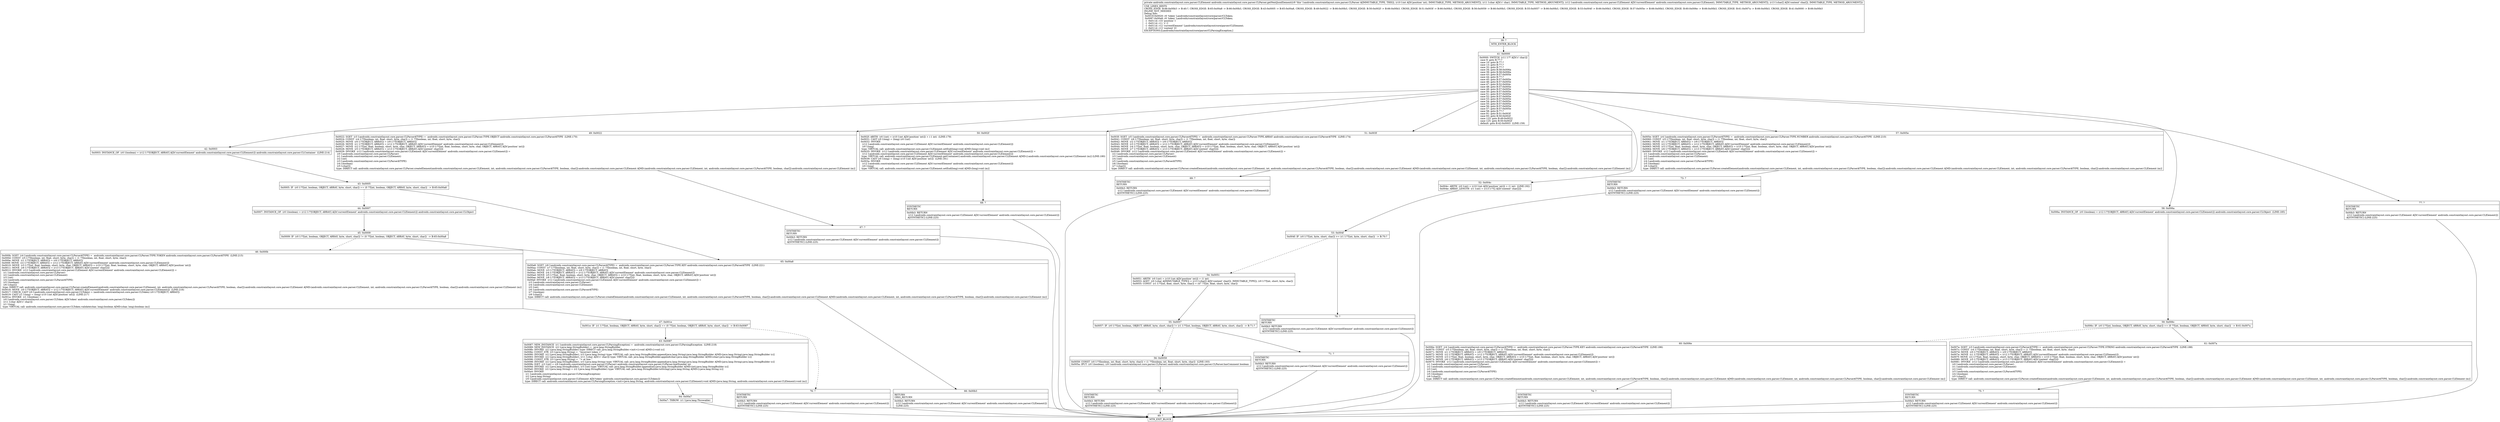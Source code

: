 digraph "CFG forandroidx.constraintlayout.core.parser.CLParser.getNextJsonElement(ICLandroidx\/constraintlayout\/core\/parser\/CLElement;[C)Landroidx\/constraintlayout\/core\/parser\/CLElement;" {
Node_39 [shape=record,label="{39\:\ ?|MTH_ENTER_BLOCK\l}"];
Node_41 [shape=record,label="{41\:\ 0x0000|0x0000: SWITCH  (r11 I:?? A[D('c' char)])\l case 9: goto B:77:?\l case 10: goto B:77:?\l case 13: goto B:77:?\l case 32: goto B:77:?\l case 34: goto B:58:0x006a\l case 39: goto B:58:0x006a\l case 43: goto B:57:0x005e\l case 44: goto B:77:?\l case 45: goto B:57:0x005e\l case 46: goto B:57:0x005e\l case 47: goto B:52:0x004c\l case 48: goto B:57:0x005e\l case 49: goto B:57:0x005e\l case 50: goto B:57:0x005e\l case 51: goto B:57:0x005e\l case 52: goto B:57:0x005e\l case 53: goto B:57:0x005e\l case 54: goto B:57:0x005e\l case 55: goto B:57:0x005e\l case 56: goto B:57:0x005e\l case 57: goto B:57:0x005e\l case 58: goto B:77:?\l case 91: goto B:51:0x003f\l case 93: goto B:50:0x002f\l case 123: goto B:49:0x0022\l case 125: goto B:50:0x002f\l default: goto B:42:0x0003  (LINE:159)\l}"];
Node_42 [shape=record,label="{42\:\ 0x0003|0x0003: INSTANCE_OF  (r0 I:boolean) = (r12 I:??[OBJECT, ARRAY] A[D('currentElement' androidx.constraintlayout.core.parser.CLElement)]) androidx.constraintlayout.core.parser.CLContainer  (LINE:214)\l}"];
Node_43 [shape=record,label="{43\:\ 0x0005|0x0005: IF  (r0 I:??[int, boolean, OBJECT, ARRAY, byte, short, char]) == (0 ??[int, boolean, OBJECT, ARRAY, byte, short, char])  \-\> B:65:0x00a8 \l}"];
Node_44 [shape=record,label="{44\:\ 0x0007|0x0007: INSTANCE_OF  (r0 I:boolean) = (r12 I:??[OBJECT, ARRAY] A[D('currentElement' androidx.constraintlayout.core.parser.CLElement)]) androidx.constraintlayout.core.parser.CLObject \l}"];
Node_45 [shape=record,label="{45\:\ 0x0009|0x0009: IF  (r0 I:??[int, boolean, OBJECT, ARRAY, byte, short, char]) != (0 ??[int, boolean, OBJECT, ARRAY, byte, short, char])  \-\> B:65:0x00a8 \l}"];
Node_46 [shape=record,label="{46\:\ 0x000b|0x000b: SGET  (r4 I:androidx.constraintlayout.core.parser.CLParser$TYPE) =  androidx.constraintlayout.core.parser.CLParser.TYPE.TOKEN androidx.constraintlayout.core.parser.CLParser$TYPE  (LINE:215)\l0x000d: CONST  (r5 I:??[boolean, int, float, short, byte, char]) = (1 ??[boolean, int, float, short, byte, char]) \l0x000e: MOVE  (r1 I:??[OBJECT, ARRAY]) = (r9 I:??[OBJECT, ARRAY]) \l0x000f: MOVE  (r2 I:??[OBJECT, ARRAY]) = (r12 I:??[OBJECT, ARRAY] A[D('currentElement' androidx.constraintlayout.core.parser.CLElement)]) \l0x0010: MOVE  (r3 I:??[int, float, boolean, short, byte, char, OBJECT, ARRAY]) = (r10 I:??[int, float, boolean, short, byte, char, OBJECT, ARRAY] A[D('position' int)]) \l0x0011: MOVE  (r6 I:??[OBJECT, ARRAY]) = (r13 I:??[OBJECT, ARRAY] A[D('content' char[])]) \l0x0012: INVOKE  (r12 I:androidx.constraintlayout.core.parser.CLElement A[D('currentElement' androidx.constraintlayout.core.parser.CLElement)]) = \l  (r1 I:androidx.constraintlayout.core.parser.CLParser)\l  (r2 I:androidx.constraintlayout.core.parser.CLElement)\l  (r3 I:int)\l  (r4 I:androidx.constraintlayout.core.parser.CLParser$TYPE)\l  (r5 I:boolean)\l  (r6 I:char[])\l type: DIRECT call: androidx.constraintlayout.core.parser.CLParser.createElement(androidx.constraintlayout.core.parser.CLElement, int, androidx.constraintlayout.core.parser.CLParser$TYPE, boolean, char[]):androidx.constraintlayout.core.parser.CLElement A[MD:(androidx.constraintlayout.core.parser.CLElement, int, androidx.constraintlayout.core.parser.CLParser$TYPE, boolean, char[]):androidx.constraintlayout.core.parser.CLElement (m)]\l0x0016: MOVE  (r0 I:??[OBJECT, ARRAY]) = (r12 I:??[OBJECT, ARRAY] A[D('currentElement' androidx.constraintlayout.core.parser.CLElement)])  (LINE:216)\l0x0017: CHECK_CAST (r0 I:androidx.constraintlayout.core.parser.CLToken) = (androidx.constraintlayout.core.parser.CLToken) (r0 I:??[OBJECT, ARRAY]) \l0x0019: CAST (r1 I:long) = (long) (r10 I:int A[D('position' int)])  (LINE:217)\l0x001a: INVOKE  (r1 I:boolean) = \l  (r0 I:androidx.constraintlayout.core.parser.CLToken A[D('token' androidx.constraintlayout.core.parser.CLToken)])\l  (r11 I:char A[D('c' char)])\l  (r1 I:long)\l type: VIRTUAL call: androidx.constraintlayout.core.parser.CLToken.validate(char, long):boolean A[MD:(char, long):boolean (m)]\l}"];
Node_47 [shape=record,label="{47\:\ 0x001e|0x001e: IF  (r1 I:??[int, boolean, OBJECT, ARRAY, byte, short, char]) == (0 ??[int, boolean, OBJECT, ARRAY, byte, short, char])  \-\> B:63:0x0087 \l}"];
Node_63 [shape=record,label="{63\:\ 0x0087|0x0087: NEW_INSTANCE  (r1 I:androidx.constraintlayout.core.parser.CLParsingException) =  androidx.constraintlayout.core.parser.CLParsingException  (LINE:218)\l0x0089: NEW_INSTANCE  (r2 I:java.lang.StringBuilder) =  java.lang.StringBuilder \l0x008b: INVOKE  (r2 I:java.lang.StringBuilder) type: DIRECT call: java.lang.StringBuilder.\<init\>():void A[MD:():void (c)]\l0x008e: CONST_STR  (r3 I:java.lang.String) =  \"incorrect token \<\" \l0x0090: INVOKE  (r2 I:java.lang.StringBuilder), (r3 I:java.lang.String) type: VIRTUAL call: java.lang.StringBuilder.append(java.lang.String):java.lang.StringBuilder A[MD:(java.lang.String):java.lang.StringBuilder (c)]\l0x0093: INVOKE  (r2 I:java.lang.StringBuilder), (r11 I:char A[D('c' char)]) type: VIRTUAL call: java.lang.StringBuilder.append(char):java.lang.StringBuilder A[MD:(char):java.lang.StringBuilder (c)]\l0x0096: CONST_STR  (r3 I:java.lang.String) =  \"\> at line \" \l0x0098: INVOKE  (r2 I:java.lang.StringBuilder), (r3 I:java.lang.String) type: VIRTUAL call: java.lang.StringBuilder.append(java.lang.String):java.lang.StringBuilder A[MD:(java.lang.String):java.lang.StringBuilder (c)]\l0x009b: IGET  (r3 I:int) = (r9 I:androidx.constraintlayout.core.parser.CLParser) androidx.constraintlayout.core.parser.CLParser.lineNumber int \l0x009d: INVOKE  (r2 I:java.lang.StringBuilder), (r3 I:int) type: VIRTUAL call: java.lang.StringBuilder.append(int):java.lang.StringBuilder A[MD:(int):java.lang.StringBuilder (c)]\l0x00a0: INVOKE  (r2 I:java.lang.String) = (r2 I:java.lang.StringBuilder) type: VIRTUAL call: java.lang.StringBuilder.toString():java.lang.String A[MD:():java.lang.String (c)]\l0x00a4: INVOKE  \l  (r1 I:androidx.constraintlayout.core.parser.CLParsingException)\l  (r2 I:java.lang.String)\l  (r0 I:androidx.constraintlayout.core.parser.CLElement A[D('token' androidx.constraintlayout.core.parser.CLToken)])\l type: DIRECT call: androidx.constraintlayout.core.parser.CLParsingException.\<init\>(java.lang.String, androidx.constraintlayout.core.parser.CLElement):void A[MD:(java.lang.String, androidx.constraintlayout.core.parser.CLElement):void (m)]\l}"];
Node_64 [shape=record,label="{64\:\ 0x00a7|0x00a7: THROW  (r1 I:java.lang.Throwable) \l}"];
Node_40 [shape=record,label="{40\:\ ?|MTH_EXIT_BLOCK\l}"];
Node_76 [shape=record,label="{76\:\ ?|SYNTHETIC\lRETURN\l|0x00b3: RETURN  \l  (r12 I:androidx.constraintlayout.core.parser.CLElement A[D('currentElement' androidx.constraintlayout.core.parser.CLElement)])\l A[SYNTHETIC] (LINE:225)\l}"];
Node_65 [shape=record,label="{65\:\ 0x00a8|0x00a8: SGET  (r6 I:androidx.constraintlayout.core.parser.CLParser$TYPE) =  androidx.constraintlayout.core.parser.CLParser.TYPE.KEY androidx.constraintlayout.core.parser.CLParser$TYPE  (LINE:221)\l0x00aa: CONST  (r7 I:??[boolean, int, float, short, byte, char]) = (1 ??[boolean, int, float, short, byte, char]) \l0x00ab: MOVE  (r3 I:??[OBJECT, ARRAY]) = (r9 I:??[OBJECT, ARRAY]) \l0x00ac: MOVE  (r4 I:??[OBJECT, ARRAY]) = (r12 I:??[OBJECT, ARRAY] A[D('currentElement' androidx.constraintlayout.core.parser.CLElement)]) \l0x00ad: MOVE  (r5 I:??[int, float, boolean, short, byte, char, OBJECT, ARRAY]) = (r10 I:??[int, float, boolean, short, byte, char, OBJECT, ARRAY] A[D('position' int)]) \l0x00ae: MOVE  (r8 I:??[OBJECT, ARRAY]) = (r13 I:??[OBJECT, ARRAY] A[D('content' char[])]) \l0x00af: INVOKE  (r12 I:androidx.constraintlayout.core.parser.CLElement A[D('currentElement' androidx.constraintlayout.core.parser.CLElement)]) = \l  (r3 I:androidx.constraintlayout.core.parser.CLParser)\l  (r4 I:androidx.constraintlayout.core.parser.CLElement)\l  (r5 I:int)\l  (r6 I:androidx.constraintlayout.core.parser.CLParser$TYPE)\l  (r7 I:boolean)\l  (r8 I:char[])\l type: DIRECT call: androidx.constraintlayout.core.parser.CLParser.createElement(androidx.constraintlayout.core.parser.CLElement, int, androidx.constraintlayout.core.parser.CLParser$TYPE, boolean, char[]):androidx.constraintlayout.core.parser.CLElement A[MD:(androidx.constraintlayout.core.parser.CLElement, int, androidx.constraintlayout.core.parser.CLParser$TYPE, boolean, char[]):androidx.constraintlayout.core.parser.CLElement (m)]\l}"];
Node_66 [shape=record,label="{66\:\ 0x00b3|RETURN\lORIG_RETURN\l|0x00b3: RETURN  \l  (r12 I:androidx.constraintlayout.core.parser.CLElement A[D('currentElement' androidx.constraintlayout.core.parser.CLElement)])\l  (LINE:225)\l}"];
Node_49 [shape=record,label="{49\:\ 0x0022|0x0022: SGET  (r3 I:androidx.constraintlayout.core.parser.CLParser$TYPE) =  androidx.constraintlayout.core.parser.CLParser.TYPE.OBJECT androidx.constraintlayout.core.parser.CLParser$TYPE  (LINE:170)\l0x0024: CONST  (r4 I:??[boolean, int, float, short, byte, char]) = (1 ??[boolean, int, float, short, byte, char]) \l0x0025: MOVE  (r0 I:??[OBJECT, ARRAY]) = (r9 I:??[OBJECT, ARRAY]) \l0x0026: MOVE  (r1 I:??[OBJECT, ARRAY]) = (r12 I:??[OBJECT, ARRAY] A[D('currentElement' androidx.constraintlayout.core.parser.CLElement)]) \l0x0027: MOVE  (r2 I:??[int, float, boolean, short, byte, char, OBJECT, ARRAY]) = (r10 I:??[int, float, boolean, short, byte, char, OBJECT, ARRAY] A[D('position' int)]) \l0x0028: MOVE  (r5 I:??[OBJECT, ARRAY]) = (r13 I:??[OBJECT, ARRAY] A[D('content' char[])]) \l0x0029: INVOKE  (r12 I:androidx.constraintlayout.core.parser.CLElement A[D('currentElement' androidx.constraintlayout.core.parser.CLElement)]) = \l  (r0 I:androidx.constraintlayout.core.parser.CLParser)\l  (r1 I:androidx.constraintlayout.core.parser.CLElement)\l  (r2 I:int)\l  (r3 I:androidx.constraintlayout.core.parser.CLParser$TYPE)\l  (r4 I:boolean)\l  (r5 I:char[])\l type: DIRECT call: androidx.constraintlayout.core.parser.CLParser.createElement(androidx.constraintlayout.core.parser.CLElement, int, androidx.constraintlayout.core.parser.CLParser$TYPE, boolean, char[]):androidx.constraintlayout.core.parser.CLElement A[MD:(androidx.constraintlayout.core.parser.CLElement, int, androidx.constraintlayout.core.parser.CLParser$TYPE, boolean, char[]):androidx.constraintlayout.core.parser.CLElement (m)]\l}"];
Node_67 [shape=record,label="{67\:\ ?|SYNTHETIC\lRETURN\l|0x00b3: RETURN  \l  (r12 I:androidx.constraintlayout.core.parser.CLElement A[D('currentElement' androidx.constraintlayout.core.parser.CLElement)])\l A[SYNTHETIC] (LINE:225)\l}"];
Node_50 [shape=record,label="{50\:\ 0x002f|0x002f: ARITH  (r0 I:int) = (r10 I:int A[D('position' int)]) + (\-1 int)  (LINE:179)\l0x0031: CAST (r0 I:long) = (long) (r0 I:int) \l0x0032: INVOKE  \l  (r12 I:androidx.constraintlayout.core.parser.CLElement A[D('currentElement' androidx.constraintlayout.core.parser.CLElement)])\l  (r0 I:long)\l type: VIRTUAL call: androidx.constraintlayout.core.parser.CLElement.setEnd(long):void A[MD:(long):void (m)]\l0x0035: INVOKE  (r12 I:androidx.constraintlayout.core.parser.CLElement A[D('currentElement' androidx.constraintlayout.core.parser.CLElement)]) = \l  (r12 I:androidx.constraintlayout.core.parser.CLElement A[D('currentElement' androidx.constraintlayout.core.parser.CLElement)])\l type: VIRTUAL call: androidx.constraintlayout.core.parser.CLElement.getContainer():androidx.constraintlayout.core.parser.CLElement A[MD:():androidx.constraintlayout.core.parser.CLElement (m)] (LINE:180)\l0x0039: CAST (r0 I:long) = (long) (r10 I:int A[D('position' int)])  (LINE:181)\l0x003a: INVOKE  \l  (r12 I:androidx.constraintlayout.core.parser.CLElement A[D('currentElement' androidx.constraintlayout.core.parser.CLElement)])\l  (r0 I:long)\l type: VIRTUAL call: androidx.constraintlayout.core.parser.CLElement.setEnd(long):void A[MD:(long):void (m)]\l}"];
Node_68 [shape=record,label="{68\:\ ?|SYNTHETIC\lRETURN\l|0x00b3: RETURN  \l  (r12 I:androidx.constraintlayout.core.parser.CLElement A[D('currentElement' androidx.constraintlayout.core.parser.CLElement)])\l A[SYNTHETIC] (LINE:225)\l}"];
Node_51 [shape=record,label="{51\:\ 0x003f|0x003f: SGET  (r5 I:androidx.constraintlayout.core.parser.CLParser$TYPE) =  androidx.constraintlayout.core.parser.CLParser.TYPE.ARRAY androidx.constraintlayout.core.parser.CLParser$TYPE  (LINE:174)\l0x0041: CONST  (r6 I:??[boolean, int, float, short, byte, char]) = (1 ??[boolean, int, float, short, byte, char]) \l0x0042: MOVE  (r2 I:??[OBJECT, ARRAY]) = (r9 I:??[OBJECT, ARRAY]) \l0x0043: MOVE  (r3 I:??[OBJECT, ARRAY]) = (r12 I:??[OBJECT, ARRAY] A[D('currentElement' androidx.constraintlayout.core.parser.CLElement)]) \l0x0044: MOVE  (r4 I:??[int, float, boolean, short, byte, char, OBJECT, ARRAY]) = (r10 I:??[int, float, boolean, short, byte, char, OBJECT, ARRAY] A[D('position' int)]) \l0x0045: MOVE  (r7 I:??[OBJECT, ARRAY]) = (r13 I:??[OBJECT, ARRAY] A[D('content' char[])]) \l0x0046: INVOKE  (r12 I:androidx.constraintlayout.core.parser.CLElement A[D('currentElement' androidx.constraintlayout.core.parser.CLElement)]) = \l  (r2 I:androidx.constraintlayout.core.parser.CLParser)\l  (r3 I:androidx.constraintlayout.core.parser.CLElement)\l  (r4 I:int)\l  (r5 I:androidx.constraintlayout.core.parser.CLParser$TYPE)\l  (r6 I:boolean)\l  (r7 I:char[])\l type: DIRECT call: androidx.constraintlayout.core.parser.CLParser.createElement(androidx.constraintlayout.core.parser.CLElement, int, androidx.constraintlayout.core.parser.CLParser$TYPE, boolean, char[]):androidx.constraintlayout.core.parser.CLElement A[MD:(androidx.constraintlayout.core.parser.CLElement, int, androidx.constraintlayout.core.parser.CLParser$TYPE, boolean, char[]):androidx.constraintlayout.core.parser.CLElement (m)]\l}"];
Node_69 [shape=record,label="{69\:\ ?|SYNTHETIC\lRETURN\l|0x00b3: RETURN  \l  (r12 I:androidx.constraintlayout.core.parser.CLElement A[D('currentElement' androidx.constraintlayout.core.parser.CLElement)])\l A[SYNTHETIC] (LINE:225)\l}"];
Node_52 [shape=record,label="{52\:\ 0x004c|0x004c: ARITH  (r0 I:int) = (r10 I:int A[D('position' int)]) + (1 int)  (LINE:192)\l0x004e: ARRAY_LENGTH  (r1 I:int) = (r13 I:??[] A[D('content' char[])]) \l}"];
Node_53 [shape=record,label="{53\:\ 0x004f|0x004f: IF  (r0 I:??[int, byte, short, char]) \>= (r1 I:??[int, byte, short, char])  \-\> B:70:? \l}"];
Node_54 [shape=record,label="{54\:\ 0x0051|0x0051: ARITH  (r0 I:int) = (r10 I:int A[D('position' int)]) + (1 int) \l0x0053: AGET  (r0 I:char A[IMMUTABLE_TYPE]) = (r13 I:char[] A[D('content' char[]), IMMUTABLE_TYPE]), (r0 I:??[int, short, byte, char]) \l0x0055: CONST  (r1 I:??[int, float, short, byte, char]) = (47 ??[int, float, short, byte, char]) \l}"];
Node_55 [shape=record,label="{55\:\ 0x0057|0x0057: IF  (r0 I:??[int, boolean, OBJECT, ARRAY, byte, short, char]) != (r1 I:??[int, boolean, OBJECT, ARRAY, byte, short, char])  \-\> B:71:? \l}"];
Node_56 [shape=record,label="{56\:\ 0x0059|0x0059: CONST  (r0 I:??[boolean, int, float, short, byte, char]) = (1 ??[boolean, int, float, short, byte, char])  (LINE:193)\l0x005a: IPUT  (r0 I:boolean), (r9 I:androidx.constraintlayout.core.parser.CLParser) androidx.constraintlayout.core.parser.CLParser.hasComment boolean \l}"];
Node_72 [shape=record,label="{72\:\ ?|SYNTHETIC\lRETURN\l|0x00b3: RETURN  \l  (r12 I:androidx.constraintlayout.core.parser.CLElement A[D('currentElement' androidx.constraintlayout.core.parser.CLElement)])\l A[SYNTHETIC] (LINE:225)\l}"];
Node_71 [shape=record,label="{71\:\ ?|SYNTHETIC\lRETURN\l|0x00b3: RETURN  \l  (r12 I:androidx.constraintlayout.core.parser.CLElement A[D('currentElement' androidx.constraintlayout.core.parser.CLElement)])\l A[SYNTHETIC] (LINE:225)\l}"];
Node_70 [shape=record,label="{70\:\ ?|SYNTHETIC\lRETURN\l|0x00b3: RETURN  \l  (r12 I:androidx.constraintlayout.core.parser.CLElement A[D('currentElement' androidx.constraintlayout.core.parser.CLElement)])\l A[SYNTHETIC] (LINE:225)\l}"];
Node_57 [shape=record,label="{57\:\ 0x005e|0x005e: SGET  (r4 I:androidx.constraintlayout.core.parser.CLParser$TYPE) =  androidx.constraintlayout.core.parser.CLParser.TYPE.NUMBER androidx.constraintlayout.core.parser.CLParser$TYPE  (LINE:210)\l0x0060: CONST  (r5 I:??[boolean, int, float, short, byte, char]) = (1 ??[boolean, int, float, short, byte, char]) \l0x0061: MOVE  (r1 I:??[OBJECT, ARRAY]) = (r9 I:??[OBJECT, ARRAY]) \l0x0062: MOVE  (r2 I:??[OBJECT, ARRAY]) = (r12 I:??[OBJECT, ARRAY] A[D('currentElement' androidx.constraintlayout.core.parser.CLElement)]) \l0x0063: MOVE  (r3 I:??[int, float, boolean, short, byte, char, OBJECT, ARRAY]) = (r10 I:??[int, float, boolean, short, byte, char, OBJECT, ARRAY] A[D('position' int)]) \l0x0064: MOVE  (r6 I:??[OBJECT, ARRAY]) = (r13 I:??[OBJECT, ARRAY] A[D('content' char[])]) \l0x0065: INVOKE  (r12 I:androidx.constraintlayout.core.parser.CLElement A[D('currentElement' androidx.constraintlayout.core.parser.CLElement)]) = \l  (r1 I:androidx.constraintlayout.core.parser.CLParser)\l  (r2 I:androidx.constraintlayout.core.parser.CLElement)\l  (r3 I:int)\l  (r4 I:androidx.constraintlayout.core.parser.CLParser$TYPE)\l  (r5 I:boolean)\l  (r6 I:char[])\l type: DIRECT call: androidx.constraintlayout.core.parser.CLParser.createElement(androidx.constraintlayout.core.parser.CLElement, int, androidx.constraintlayout.core.parser.CLParser$TYPE, boolean, char[]):androidx.constraintlayout.core.parser.CLElement A[MD:(androidx.constraintlayout.core.parser.CLElement, int, androidx.constraintlayout.core.parser.CLParser$TYPE, boolean, char[]):androidx.constraintlayout.core.parser.CLElement (m)]\l}"];
Node_73 [shape=record,label="{73\:\ ?|SYNTHETIC\lRETURN\l|0x00b3: RETURN  \l  (r12 I:androidx.constraintlayout.core.parser.CLElement A[D('currentElement' androidx.constraintlayout.core.parser.CLElement)])\l A[SYNTHETIC] (LINE:225)\l}"];
Node_58 [shape=record,label="{58\:\ 0x006a|0x006a: INSTANCE_OF  (r0 I:boolean) = (r12 I:??[OBJECT, ARRAY] A[D('currentElement' androidx.constraintlayout.core.parser.CLElement)]) androidx.constraintlayout.core.parser.CLObject  (LINE:185)\l}"];
Node_59 [shape=record,label="{59\:\ 0x006c|0x006c: IF  (r0 I:??[int, boolean, OBJECT, ARRAY, byte, short, char]) == (0 ??[int, boolean, OBJECT, ARRAY, byte, short, char])  \-\> B:61:0x007a \l}"];
Node_60 [shape=record,label="{60\:\ 0x006e|0x006e: SGET  (r4 I:androidx.constraintlayout.core.parser.CLParser$TYPE) =  androidx.constraintlayout.core.parser.CLParser.TYPE.KEY androidx.constraintlayout.core.parser.CLParser$TYPE  (LINE:186)\l0x0070: CONST  (r5 I:??[boolean, int, float, short, byte, char]) = (1 ??[boolean, int, float, short, byte, char]) \l0x0071: MOVE  (r1 I:??[OBJECT, ARRAY]) = (r9 I:??[OBJECT, ARRAY]) \l0x0072: MOVE  (r2 I:??[OBJECT, ARRAY]) = (r12 I:??[OBJECT, ARRAY] A[D('currentElement' androidx.constraintlayout.core.parser.CLElement)]) \l0x0073: MOVE  (r3 I:??[int, float, boolean, short, byte, char, OBJECT, ARRAY]) = (r10 I:??[int, float, boolean, short, byte, char, OBJECT, ARRAY] A[D('position' int)]) \l0x0074: MOVE  (r6 I:??[OBJECT, ARRAY]) = (r13 I:??[OBJECT, ARRAY] A[D('content' char[])]) \l0x0075: INVOKE  (r12 I:androidx.constraintlayout.core.parser.CLElement A[D('currentElement' androidx.constraintlayout.core.parser.CLElement)]) = \l  (r1 I:androidx.constraintlayout.core.parser.CLParser)\l  (r2 I:androidx.constraintlayout.core.parser.CLElement)\l  (r3 I:int)\l  (r4 I:androidx.constraintlayout.core.parser.CLParser$TYPE)\l  (r5 I:boolean)\l  (r6 I:char[])\l type: DIRECT call: androidx.constraintlayout.core.parser.CLParser.createElement(androidx.constraintlayout.core.parser.CLElement, int, androidx.constraintlayout.core.parser.CLParser$TYPE, boolean, char[]):androidx.constraintlayout.core.parser.CLElement A[MD:(androidx.constraintlayout.core.parser.CLElement, int, androidx.constraintlayout.core.parser.CLParser$TYPE, boolean, char[]):androidx.constraintlayout.core.parser.CLElement (m)]\l}"];
Node_74 [shape=record,label="{74\:\ ?|SYNTHETIC\lRETURN\l|0x00b3: RETURN  \l  (r12 I:androidx.constraintlayout.core.parser.CLElement A[D('currentElement' androidx.constraintlayout.core.parser.CLElement)])\l A[SYNTHETIC] (LINE:225)\l}"];
Node_61 [shape=record,label="{61\:\ 0x007a|0x007a: SGET  (r3 I:androidx.constraintlayout.core.parser.CLParser$TYPE) =  androidx.constraintlayout.core.parser.CLParser.TYPE.STRING androidx.constraintlayout.core.parser.CLParser$TYPE  (LINE:188)\l0x007c: CONST  (r4 I:??[boolean, int, float, short, byte, char]) = (1 ??[boolean, int, float, short, byte, char]) \l0x007d: MOVE  (r0 I:??[OBJECT, ARRAY]) = (r9 I:??[OBJECT, ARRAY]) \l0x007e: MOVE  (r1 I:??[OBJECT, ARRAY]) = (r12 I:??[OBJECT, ARRAY] A[D('currentElement' androidx.constraintlayout.core.parser.CLElement)]) \l0x007f: MOVE  (r2 I:??[int, float, boolean, short, byte, char, OBJECT, ARRAY]) = (r10 I:??[int, float, boolean, short, byte, char, OBJECT, ARRAY] A[D('position' int)]) \l0x0080: MOVE  (r5 I:??[OBJECT, ARRAY]) = (r13 I:??[OBJECT, ARRAY] A[D('content' char[])]) \l0x0081: INVOKE  (r12 I:androidx.constraintlayout.core.parser.CLElement A[D('currentElement' androidx.constraintlayout.core.parser.CLElement)]) = \l  (r0 I:androidx.constraintlayout.core.parser.CLParser)\l  (r1 I:androidx.constraintlayout.core.parser.CLElement)\l  (r2 I:int)\l  (r3 I:androidx.constraintlayout.core.parser.CLParser$TYPE)\l  (r4 I:boolean)\l  (r5 I:char[])\l type: DIRECT call: androidx.constraintlayout.core.parser.CLParser.createElement(androidx.constraintlayout.core.parser.CLElement, int, androidx.constraintlayout.core.parser.CLParser$TYPE, boolean, char[]):androidx.constraintlayout.core.parser.CLElement A[MD:(androidx.constraintlayout.core.parser.CLElement, int, androidx.constraintlayout.core.parser.CLParser$TYPE, boolean, char[]):androidx.constraintlayout.core.parser.CLElement (m)]\l}"];
Node_75 [shape=record,label="{75\:\ ?|SYNTHETIC\lRETURN\l|0x00b3: RETURN  \l  (r12 I:androidx.constraintlayout.core.parser.CLElement A[D('currentElement' androidx.constraintlayout.core.parser.CLElement)])\l A[SYNTHETIC] (LINE:225)\l}"];
Node_77 [shape=record,label="{77\:\ ?|SYNTHETIC\lRETURN\l|0x00b3: RETURN  \l  (r12 I:androidx.constraintlayout.core.parser.CLElement A[D('currentElement' androidx.constraintlayout.core.parser.CLElement)])\l A[SYNTHETIC] (LINE:225)\l}"];
MethodNode[shape=record,label="{private androidx.constraintlayout.core.parser.CLElement androidx.constraintlayout.core.parser.CLParser.getNextJsonElement((r9 'this' I:androidx.constraintlayout.core.parser.CLParser A[IMMUTABLE_TYPE, THIS]), (r10 I:int A[D('position' int), IMMUTABLE_TYPE, METHOD_ARGUMENT]), (r11 I:char A[D('c' char), IMMUTABLE_TYPE, METHOD_ARGUMENT]), (r12 I:androidx.constraintlayout.core.parser.CLElement A[D('currentElement' androidx.constraintlayout.core.parser.CLElement), IMMUTABLE_TYPE, METHOD_ARGUMENT]), (r13 I:char[] A[D('content' char[]), IMMUTABLE_TYPE, METHOD_ARGUMENT]))  | USE_LINES_HINTS\lCROSS_EDGE: B:66:0x00b3 \-\> B:40:?, CROSS_EDGE: B:65:0x00a8 \-\> B:66:0x00b3, CROSS_EDGE: B:43:0x0005 \-\> B:65:0x00a8, CROSS_EDGE: B:49:0x0022 \-\> B:66:0x00b3, CROSS_EDGE: B:50:0x002f \-\> B:66:0x00b3, CROSS_EDGE: B:51:0x003f \-\> B:66:0x00b3, CROSS_EDGE: B:56:0x0059 \-\> B:66:0x00b3, CROSS_EDGE: B:55:0x0057 \-\> B:66:0x00b3, CROSS_EDGE: B:53:0x004f \-\> B:66:0x00b3, CROSS_EDGE: B:57:0x005e \-\> B:66:0x00b3, CROSS_EDGE: B:60:0x006e \-\> B:66:0x00b3, CROSS_EDGE: B:61:0x007a \-\> B:66:0x00b3, CROSS_EDGE: B:41:0x0000 \-\> B:66:0x00b3\lINLINE_NOT_NEEDED\lDebug Info:\l  0x0019\-0x0020: r0 'token' Landroidx\/constraintlayout\/core\/parser\/CLToken;\l  0x0087\-0x00a8: r0 'token' Landroidx\/constraintlayout\/core\/parser\/CLToken;\l  \-1 \-0x011d: r10 'position' I\l  \-1 \-0x011d: r11 'c' C\l  \-1 \-0x011d: r12 'currentElement' Landroidx\/constraintlayout\/core\/parser\/CLElement;\l  \-1 \-0x011d: r13 'content' [C\lEXCEPTIONS:[Landroidx\/constraintlayout\/core\/parser\/CLParsingException;]\l}"];
MethodNode -> Node_39;Node_39 -> Node_41;
Node_41 -> Node_42;
Node_41 -> Node_49;
Node_41 -> Node_50;
Node_41 -> Node_51;
Node_41 -> Node_52;
Node_41 -> Node_57;
Node_41 -> Node_58;
Node_41 -> Node_77;
Node_42 -> Node_43;
Node_43 -> Node_44[style=dashed];
Node_43 -> Node_65;
Node_44 -> Node_45;
Node_45 -> Node_46[style=dashed];
Node_45 -> Node_65;
Node_46 -> Node_47;
Node_47 -> Node_63;
Node_47 -> Node_76[style=dashed];
Node_63 -> Node_64;
Node_64 -> Node_40;
Node_76 -> Node_40;
Node_65 -> Node_66;
Node_66 -> Node_40;
Node_49 -> Node_67;
Node_67 -> Node_40;
Node_50 -> Node_68;
Node_68 -> Node_40;
Node_51 -> Node_69;
Node_69 -> Node_40;
Node_52 -> Node_53;
Node_53 -> Node_54[style=dashed];
Node_53 -> Node_70;
Node_54 -> Node_55;
Node_55 -> Node_56[style=dashed];
Node_55 -> Node_71;
Node_56 -> Node_72;
Node_72 -> Node_40;
Node_71 -> Node_40;
Node_70 -> Node_40;
Node_57 -> Node_73;
Node_73 -> Node_40;
Node_58 -> Node_59;
Node_59 -> Node_60[style=dashed];
Node_59 -> Node_61;
Node_60 -> Node_74;
Node_74 -> Node_40;
Node_61 -> Node_75;
Node_75 -> Node_40;
Node_77 -> Node_40;
}

